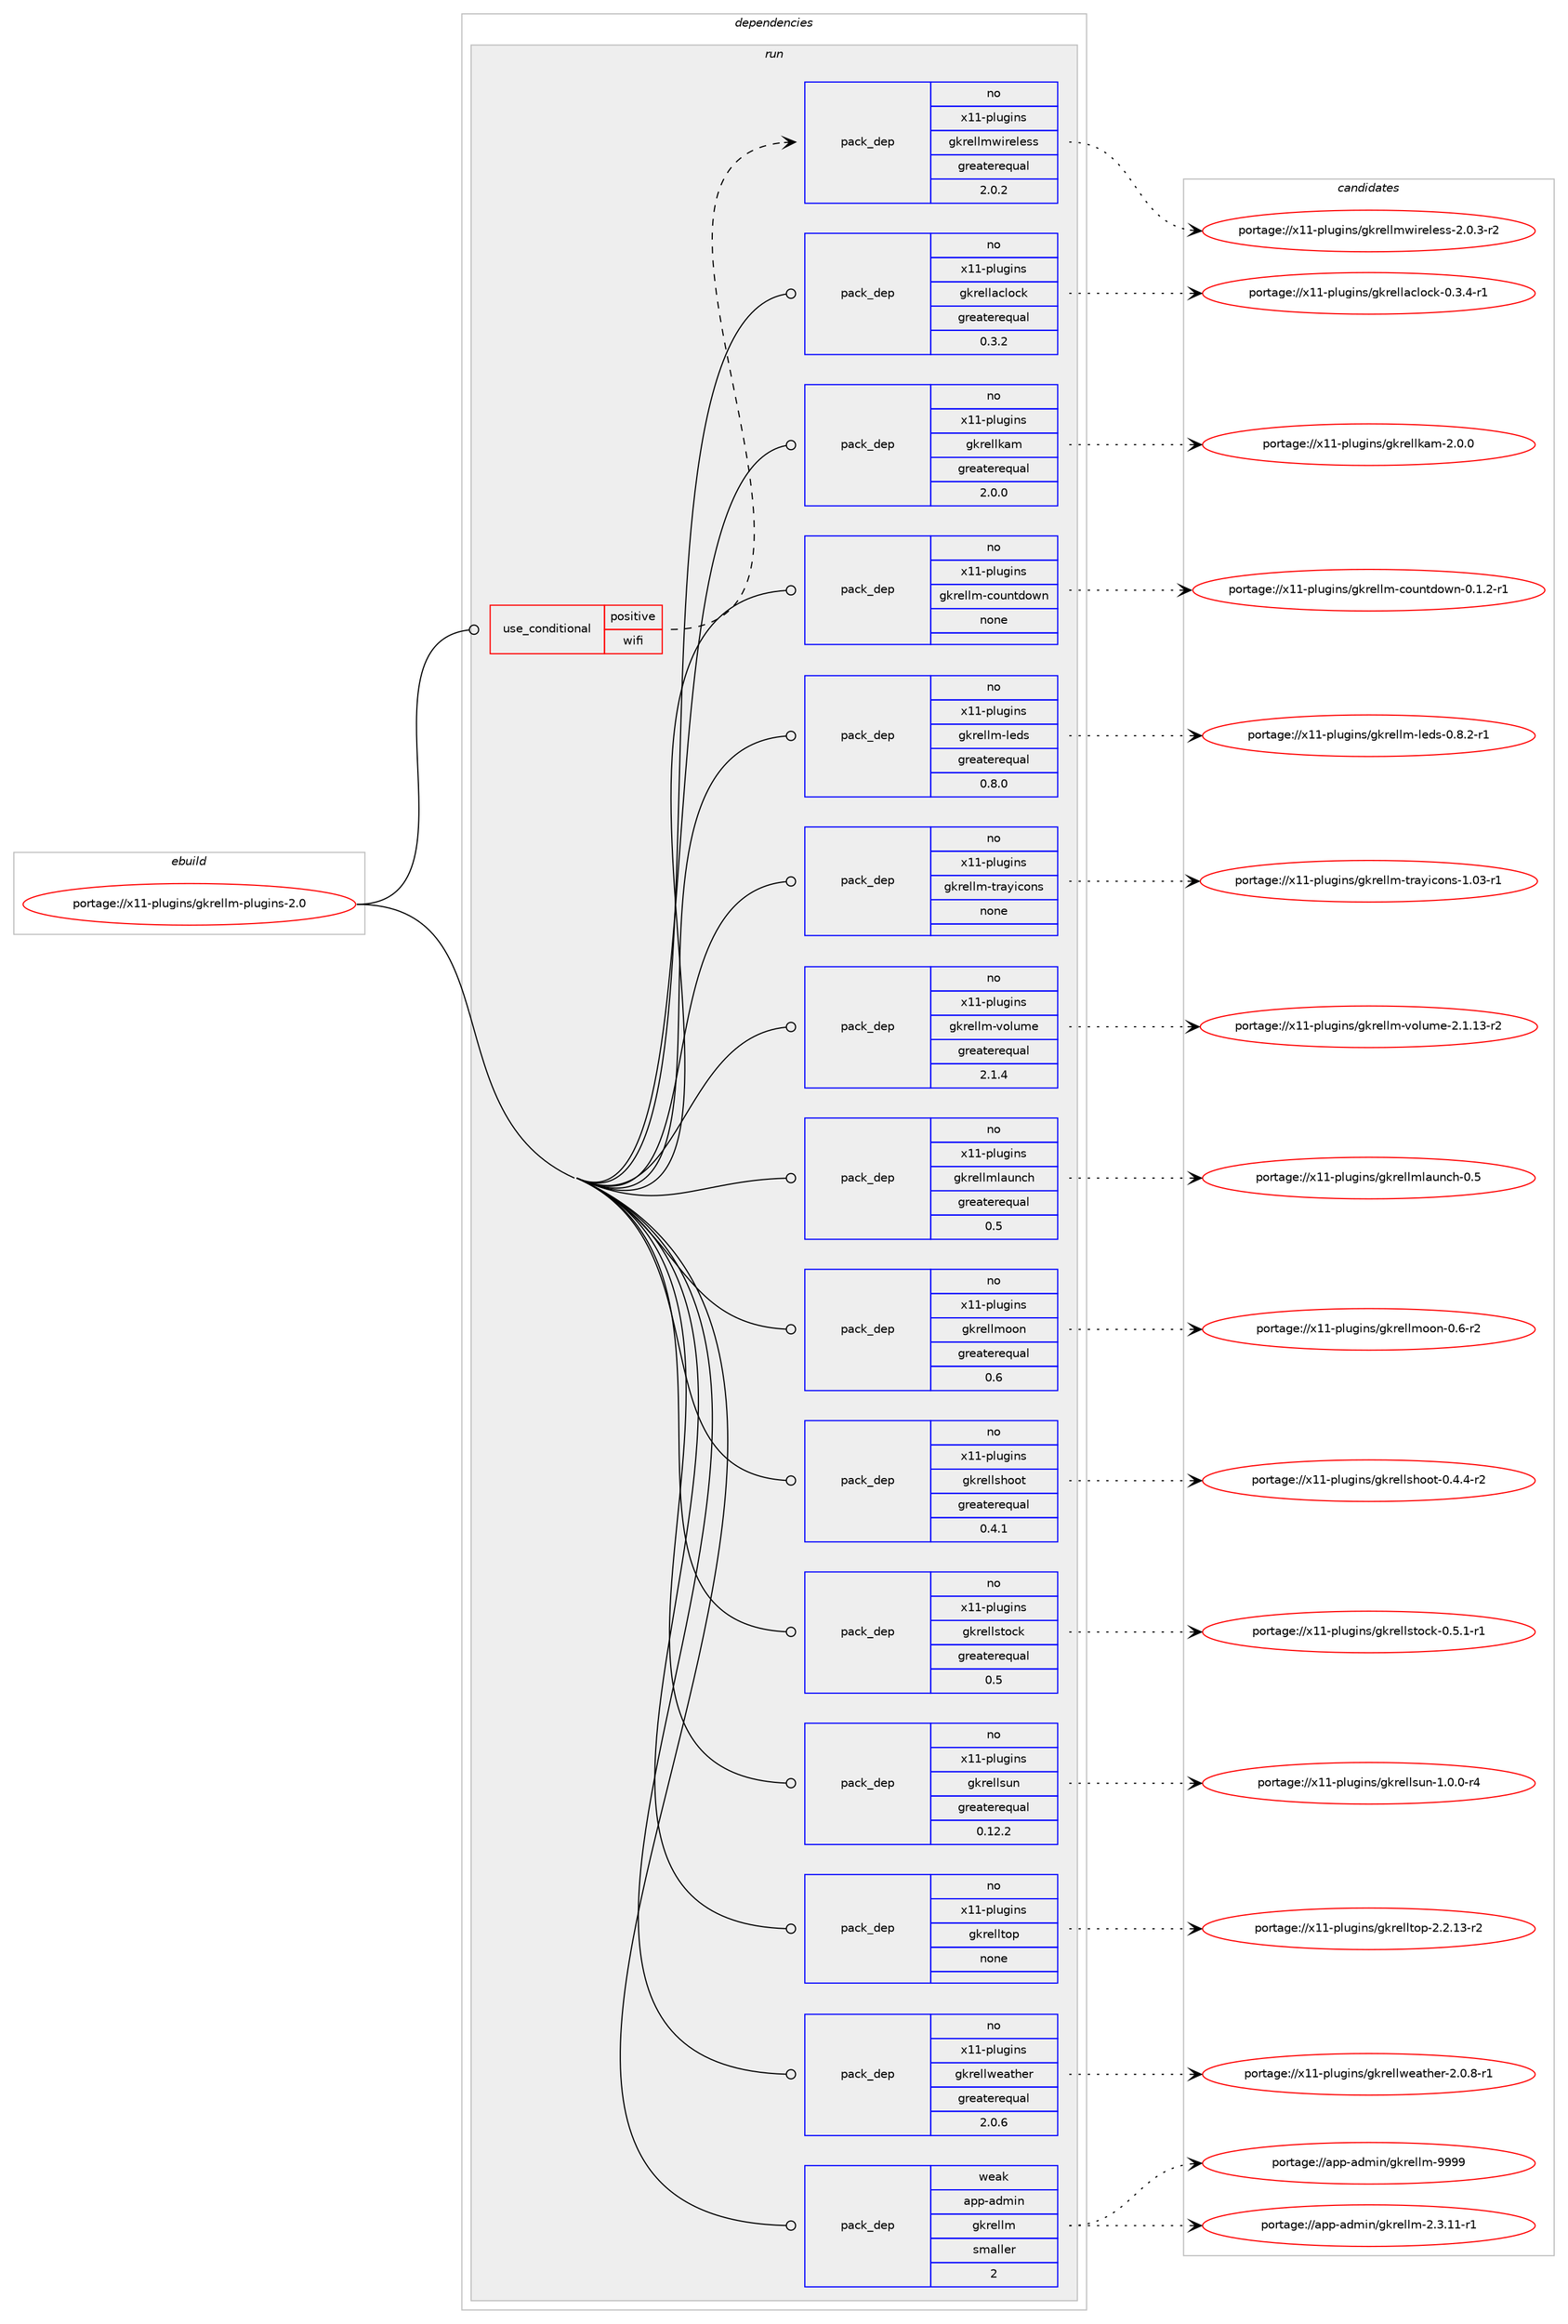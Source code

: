 digraph prolog {

# *************
# Graph options
# *************

newrank=true;
concentrate=true;
compound=true;
graph [rankdir=LR,fontname=Helvetica,fontsize=10,ranksep=1.5];#, ranksep=2.5, nodesep=0.2];
edge  [arrowhead=vee];
node  [fontname=Helvetica,fontsize=10];

# **********
# The ebuild
# **********

subgraph cluster_leftcol {
color=gray;
rank=same;
label=<<i>ebuild</i>>;
id [label="portage://x11-plugins/gkrellm-plugins-2.0", color=red, width=4, href="../x11-plugins/gkrellm-plugins-2.0.svg"];
}

# ****************
# The dependencies
# ****************

subgraph cluster_midcol {
color=gray;
label=<<i>dependencies</i>>;
subgraph cluster_compile {
fillcolor="#eeeeee";
style=filled;
label=<<i>compile</i>>;
}
subgraph cluster_compileandrun {
fillcolor="#eeeeee";
style=filled;
label=<<i>compile and run</i>>;
}
subgraph cluster_run {
fillcolor="#eeeeee";
style=filled;
label=<<i>run</i>>;
subgraph cond123 {
dependency1047 [label=<<TABLE BORDER="0" CELLBORDER="1" CELLSPACING="0" CELLPADDING="4"><TR><TD ROWSPAN="3" CELLPADDING="10">use_conditional</TD></TR><TR><TD>positive</TD></TR><TR><TD>wifi</TD></TR></TABLE>>, shape=none, color=red];
subgraph pack914 {
dependency1048 [label=<<TABLE BORDER="0" CELLBORDER="1" CELLSPACING="0" CELLPADDING="4" WIDTH="220"><TR><TD ROWSPAN="6" CELLPADDING="30">pack_dep</TD></TR><TR><TD WIDTH="110">no</TD></TR><TR><TD>x11-plugins</TD></TR><TR><TD>gkrellmwireless</TD></TR><TR><TD>greaterequal</TD></TR><TR><TD>2.0.2</TD></TR></TABLE>>, shape=none, color=blue];
}
dependency1047:e -> dependency1048:w [weight=20,style="dashed",arrowhead="vee"];
}
id:e -> dependency1047:w [weight=20,style="solid",arrowhead="odot"];
subgraph pack915 {
dependency1049 [label=<<TABLE BORDER="0" CELLBORDER="1" CELLSPACING="0" CELLPADDING="4" WIDTH="220"><TR><TD ROWSPAN="6" CELLPADDING="30">pack_dep</TD></TR><TR><TD WIDTH="110">no</TD></TR><TR><TD>x11-plugins</TD></TR><TR><TD>gkrellaclock</TD></TR><TR><TD>greaterequal</TD></TR><TR><TD>0.3.2</TD></TR></TABLE>>, shape=none, color=blue];
}
id:e -> dependency1049:w [weight=20,style="solid",arrowhead="odot"];
subgraph pack916 {
dependency1050 [label=<<TABLE BORDER="0" CELLBORDER="1" CELLSPACING="0" CELLPADDING="4" WIDTH="220"><TR><TD ROWSPAN="6" CELLPADDING="30">pack_dep</TD></TR><TR><TD WIDTH="110">no</TD></TR><TR><TD>x11-plugins</TD></TR><TR><TD>gkrellkam</TD></TR><TR><TD>greaterequal</TD></TR><TR><TD>2.0.0</TD></TR></TABLE>>, shape=none, color=blue];
}
id:e -> dependency1050:w [weight=20,style="solid",arrowhead="odot"];
subgraph pack917 {
dependency1051 [label=<<TABLE BORDER="0" CELLBORDER="1" CELLSPACING="0" CELLPADDING="4" WIDTH="220"><TR><TD ROWSPAN="6" CELLPADDING="30">pack_dep</TD></TR><TR><TD WIDTH="110">no</TD></TR><TR><TD>x11-plugins</TD></TR><TR><TD>gkrellm-countdown</TD></TR><TR><TD>none</TD></TR><TR><TD></TD></TR></TABLE>>, shape=none, color=blue];
}
id:e -> dependency1051:w [weight=20,style="solid",arrowhead="odot"];
subgraph pack918 {
dependency1052 [label=<<TABLE BORDER="0" CELLBORDER="1" CELLSPACING="0" CELLPADDING="4" WIDTH="220"><TR><TD ROWSPAN="6" CELLPADDING="30">pack_dep</TD></TR><TR><TD WIDTH="110">no</TD></TR><TR><TD>x11-plugins</TD></TR><TR><TD>gkrellm-leds</TD></TR><TR><TD>greaterequal</TD></TR><TR><TD>0.8.0</TD></TR></TABLE>>, shape=none, color=blue];
}
id:e -> dependency1052:w [weight=20,style="solid",arrowhead="odot"];
subgraph pack919 {
dependency1053 [label=<<TABLE BORDER="0" CELLBORDER="1" CELLSPACING="0" CELLPADDING="4" WIDTH="220"><TR><TD ROWSPAN="6" CELLPADDING="30">pack_dep</TD></TR><TR><TD WIDTH="110">no</TD></TR><TR><TD>x11-plugins</TD></TR><TR><TD>gkrellm-trayicons</TD></TR><TR><TD>none</TD></TR><TR><TD></TD></TR></TABLE>>, shape=none, color=blue];
}
id:e -> dependency1053:w [weight=20,style="solid",arrowhead="odot"];
subgraph pack920 {
dependency1054 [label=<<TABLE BORDER="0" CELLBORDER="1" CELLSPACING="0" CELLPADDING="4" WIDTH="220"><TR><TD ROWSPAN="6" CELLPADDING="30">pack_dep</TD></TR><TR><TD WIDTH="110">no</TD></TR><TR><TD>x11-plugins</TD></TR><TR><TD>gkrellm-volume</TD></TR><TR><TD>greaterequal</TD></TR><TR><TD>2.1.4</TD></TR></TABLE>>, shape=none, color=blue];
}
id:e -> dependency1054:w [weight=20,style="solid",arrowhead="odot"];
subgraph pack921 {
dependency1055 [label=<<TABLE BORDER="0" CELLBORDER="1" CELLSPACING="0" CELLPADDING="4" WIDTH="220"><TR><TD ROWSPAN="6" CELLPADDING="30">pack_dep</TD></TR><TR><TD WIDTH="110">no</TD></TR><TR><TD>x11-plugins</TD></TR><TR><TD>gkrellmlaunch</TD></TR><TR><TD>greaterequal</TD></TR><TR><TD>0.5</TD></TR></TABLE>>, shape=none, color=blue];
}
id:e -> dependency1055:w [weight=20,style="solid",arrowhead="odot"];
subgraph pack922 {
dependency1056 [label=<<TABLE BORDER="0" CELLBORDER="1" CELLSPACING="0" CELLPADDING="4" WIDTH="220"><TR><TD ROWSPAN="6" CELLPADDING="30">pack_dep</TD></TR><TR><TD WIDTH="110">no</TD></TR><TR><TD>x11-plugins</TD></TR><TR><TD>gkrellmoon</TD></TR><TR><TD>greaterequal</TD></TR><TR><TD>0.6</TD></TR></TABLE>>, shape=none, color=blue];
}
id:e -> dependency1056:w [weight=20,style="solid",arrowhead="odot"];
subgraph pack923 {
dependency1057 [label=<<TABLE BORDER="0" CELLBORDER="1" CELLSPACING="0" CELLPADDING="4" WIDTH="220"><TR><TD ROWSPAN="6" CELLPADDING="30">pack_dep</TD></TR><TR><TD WIDTH="110">no</TD></TR><TR><TD>x11-plugins</TD></TR><TR><TD>gkrellshoot</TD></TR><TR><TD>greaterequal</TD></TR><TR><TD>0.4.1</TD></TR></TABLE>>, shape=none, color=blue];
}
id:e -> dependency1057:w [weight=20,style="solid",arrowhead="odot"];
subgraph pack924 {
dependency1058 [label=<<TABLE BORDER="0" CELLBORDER="1" CELLSPACING="0" CELLPADDING="4" WIDTH="220"><TR><TD ROWSPAN="6" CELLPADDING="30">pack_dep</TD></TR><TR><TD WIDTH="110">no</TD></TR><TR><TD>x11-plugins</TD></TR><TR><TD>gkrellstock</TD></TR><TR><TD>greaterequal</TD></TR><TR><TD>0.5</TD></TR></TABLE>>, shape=none, color=blue];
}
id:e -> dependency1058:w [weight=20,style="solid",arrowhead="odot"];
subgraph pack925 {
dependency1059 [label=<<TABLE BORDER="0" CELLBORDER="1" CELLSPACING="0" CELLPADDING="4" WIDTH="220"><TR><TD ROWSPAN="6" CELLPADDING="30">pack_dep</TD></TR><TR><TD WIDTH="110">no</TD></TR><TR><TD>x11-plugins</TD></TR><TR><TD>gkrellsun</TD></TR><TR><TD>greaterequal</TD></TR><TR><TD>0.12.2</TD></TR></TABLE>>, shape=none, color=blue];
}
id:e -> dependency1059:w [weight=20,style="solid",arrowhead="odot"];
subgraph pack926 {
dependency1060 [label=<<TABLE BORDER="0" CELLBORDER="1" CELLSPACING="0" CELLPADDING="4" WIDTH="220"><TR><TD ROWSPAN="6" CELLPADDING="30">pack_dep</TD></TR><TR><TD WIDTH="110">no</TD></TR><TR><TD>x11-plugins</TD></TR><TR><TD>gkrelltop</TD></TR><TR><TD>none</TD></TR><TR><TD></TD></TR></TABLE>>, shape=none, color=blue];
}
id:e -> dependency1060:w [weight=20,style="solid",arrowhead="odot"];
subgraph pack927 {
dependency1061 [label=<<TABLE BORDER="0" CELLBORDER="1" CELLSPACING="0" CELLPADDING="4" WIDTH="220"><TR><TD ROWSPAN="6" CELLPADDING="30">pack_dep</TD></TR><TR><TD WIDTH="110">no</TD></TR><TR><TD>x11-plugins</TD></TR><TR><TD>gkrellweather</TD></TR><TR><TD>greaterequal</TD></TR><TR><TD>2.0.6</TD></TR></TABLE>>, shape=none, color=blue];
}
id:e -> dependency1061:w [weight=20,style="solid",arrowhead="odot"];
subgraph pack928 {
dependency1062 [label=<<TABLE BORDER="0" CELLBORDER="1" CELLSPACING="0" CELLPADDING="4" WIDTH="220"><TR><TD ROWSPAN="6" CELLPADDING="30">pack_dep</TD></TR><TR><TD WIDTH="110">weak</TD></TR><TR><TD>app-admin</TD></TR><TR><TD>gkrellm</TD></TR><TR><TD>smaller</TD></TR><TR><TD>2</TD></TR></TABLE>>, shape=none, color=blue];
}
id:e -> dependency1062:w [weight=20,style="solid",arrowhead="odot"];
}
}

# **************
# The candidates
# **************

subgraph cluster_choices {
rank=same;
color=gray;
label=<<i>candidates</i>>;

subgraph choice914 {
color=black;
nodesep=1;
choice120494945112108117103105110115471031071141011081081091191051141011081011151154550464846514511450 [label="portage://x11-plugins/gkrellmwireless-2.0.3-r2", color=red, width=4,href="../x11-plugins/gkrellmwireless-2.0.3-r2.svg"];
dependency1048:e -> choice120494945112108117103105110115471031071141011081081091191051141011081011151154550464846514511450:w [style=dotted,weight="100"];
}
subgraph choice915 {
color=black;
nodesep=1;
choice120494945112108117103105110115471031071141011081089799108111991074548465146524511449 [label="portage://x11-plugins/gkrellaclock-0.3.4-r1", color=red, width=4,href="../x11-plugins/gkrellaclock-0.3.4-r1.svg"];
dependency1049:e -> choice120494945112108117103105110115471031071141011081089799108111991074548465146524511449:w [style=dotted,weight="100"];
}
subgraph choice916 {
color=black;
nodesep=1;
choice1204949451121081171031051101154710310711410110810810797109455046484648 [label="portage://x11-plugins/gkrellkam-2.0.0", color=red, width=4,href="../x11-plugins/gkrellkam-2.0.0.svg"];
dependency1050:e -> choice1204949451121081171031051101154710310711410110810810797109455046484648:w [style=dotted,weight="100"];
}
subgraph choice917 {
color=black;
nodesep=1;
choice1204949451121081171031051101154710310711410110810810945991111171101161001111191104548464946504511449 [label="portage://x11-plugins/gkrellm-countdown-0.1.2-r1", color=red, width=4,href="../x11-plugins/gkrellm-countdown-0.1.2-r1.svg"];
dependency1051:e -> choice1204949451121081171031051101154710310711410110810810945991111171101161001111191104548464946504511449:w [style=dotted,weight="100"];
}
subgraph choice918 {
color=black;
nodesep=1;
choice12049494511210811710310511011547103107114101108108109451081011001154548465646504511449 [label="portage://x11-plugins/gkrellm-leds-0.8.2-r1", color=red, width=4,href="../x11-plugins/gkrellm-leds-0.8.2-r1.svg"];
dependency1052:e -> choice12049494511210811710310511011547103107114101108108109451081011001154548465646504511449:w [style=dotted,weight="100"];
}
subgraph choice919 {
color=black;
nodesep=1;
choice1204949451121081171031051101154710310711410110810810945116114971211059911111011545494648514511449 [label="portage://x11-plugins/gkrellm-trayicons-1.03-r1", color=red, width=4,href="../x11-plugins/gkrellm-trayicons-1.03-r1.svg"];
dependency1053:e -> choice1204949451121081171031051101154710310711410110810810945116114971211059911111011545494648514511449:w [style=dotted,weight="100"];
}
subgraph choice920 {
color=black;
nodesep=1;
choice1204949451121081171031051101154710310711410110810810945118111108117109101455046494649514511450 [label="portage://x11-plugins/gkrellm-volume-2.1.13-r2", color=red, width=4,href="../x11-plugins/gkrellm-volume-2.1.13-r2.svg"];
dependency1054:e -> choice1204949451121081171031051101154710310711410110810810945118111108117109101455046494649514511450:w [style=dotted,weight="100"];
}
subgraph choice921 {
color=black;
nodesep=1;
choice12049494511210811710310511011547103107114101108108109108971171109910445484653 [label="portage://x11-plugins/gkrellmlaunch-0.5", color=red, width=4,href="../x11-plugins/gkrellmlaunch-0.5.svg"];
dependency1055:e -> choice12049494511210811710310511011547103107114101108108109108971171109910445484653:w [style=dotted,weight="100"];
}
subgraph choice922 {
color=black;
nodesep=1;
choice12049494511210811710310511011547103107114101108108109111111110454846544511450 [label="portage://x11-plugins/gkrellmoon-0.6-r2", color=red, width=4,href="../x11-plugins/gkrellmoon-0.6-r2.svg"];
dependency1056:e -> choice12049494511210811710310511011547103107114101108108109111111110454846544511450:w [style=dotted,weight="100"];
}
subgraph choice923 {
color=black;
nodesep=1;
choice120494945112108117103105110115471031071141011081081151041111111164548465246524511450 [label="portage://x11-plugins/gkrellshoot-0.4.4-r2", color=red, width=4,href="../x11-plugins/gkrellshoot-0.4.4-r2.svg"];
dependency1057:e -> choice120494945112108117103105110115471031071141011081081151041111111164548465246524511450:w [style=dotted,weight="100"];
}
subgraph choice924 {
color=black;
nodesep=1;
choice12049494511210811710310511011547103107114101108108115116111991074548465346494511449 [label="portage://x11-plugins/gkrellstock-0.5.1-r1", color=red, width=4,href="../x11-plugins/gkrellstock-0.5.1-r1.svg"];
dependency1058:e -> choice12049494511210811710310511011547103107114101108108115116111991074548465346494511449:w [style=dotted,weight="100"];
}
subgraph choice925 {
color=black;
nodesep=1;
choice120494945112108117103105110115471031071141011081081151171104549464846484511452 [label="portage://x11-plugins/gkrellsun-1.0.0-r4", color=red, width=4,href="../x11-plugins/gkrellsun-1.0.0-r4.svg"];
dependency1059:e -> choice120494945112108117103105110115471031071141011081081151171104549464846484511452:w [style=dotted,weight="100"];
}
subgraph choice926 {
color=black;
nodesep=1;
choice12049494511210811710310511011547103107114101108108116111112455046504649514511450 [label="portage://x11-plugins/gkrelltop-2.2.13-r2", color=red, width=4,href="../x11-plugins/gkrelltop-2.2.13-r2.svg"];
dependency1060:e -> choice12049494511210811710310511011547103107114101108108116111112455046504649514511450:w [style=dotted,weight="100"];
}
subgraph choice927 {
color=black;
nodesep=1;
choice12049494511210811710310511011547103107114101108108119101971161041011144550464846564511449 [label="portage://x11-plugins/gkrellweather-2.0.8-r1", color=red, width=4,href="../x11-plugins/gkrellweather-2.0.8-r1.svg"];
dependency1061:e -> choice12049494511210811710310511011547103107114101108108119101971161041011144550464846564511449:w [style=dotted,weight="100"];
}
subgraph choice928 {
color=black;
nodesep=1;
choice971121124597100109105110471031071141011081081094557575757 [label="portage://app-admin/gkrellm-9999", color=red, width=4,href="../app-admin/gkrellm-9999.svg"];
choice97112112459710010910511047103107114101108108109455046514649494511449 [label="portage://app-admin/gkrellm-2.3.11-r1", color=red, width=4,href="../app-admin/gkrellm-2.3.11-r1.svg"];
dependency1062:e -> choice971121124597100109105110471031071141011081081094557575757:w [style=dotted,weight="100"];
dependency1062:e -> choice97112112459710010910511047103107114101108108109455046514649494511449:w [style=dotted,weight="100"];
}
}

}

